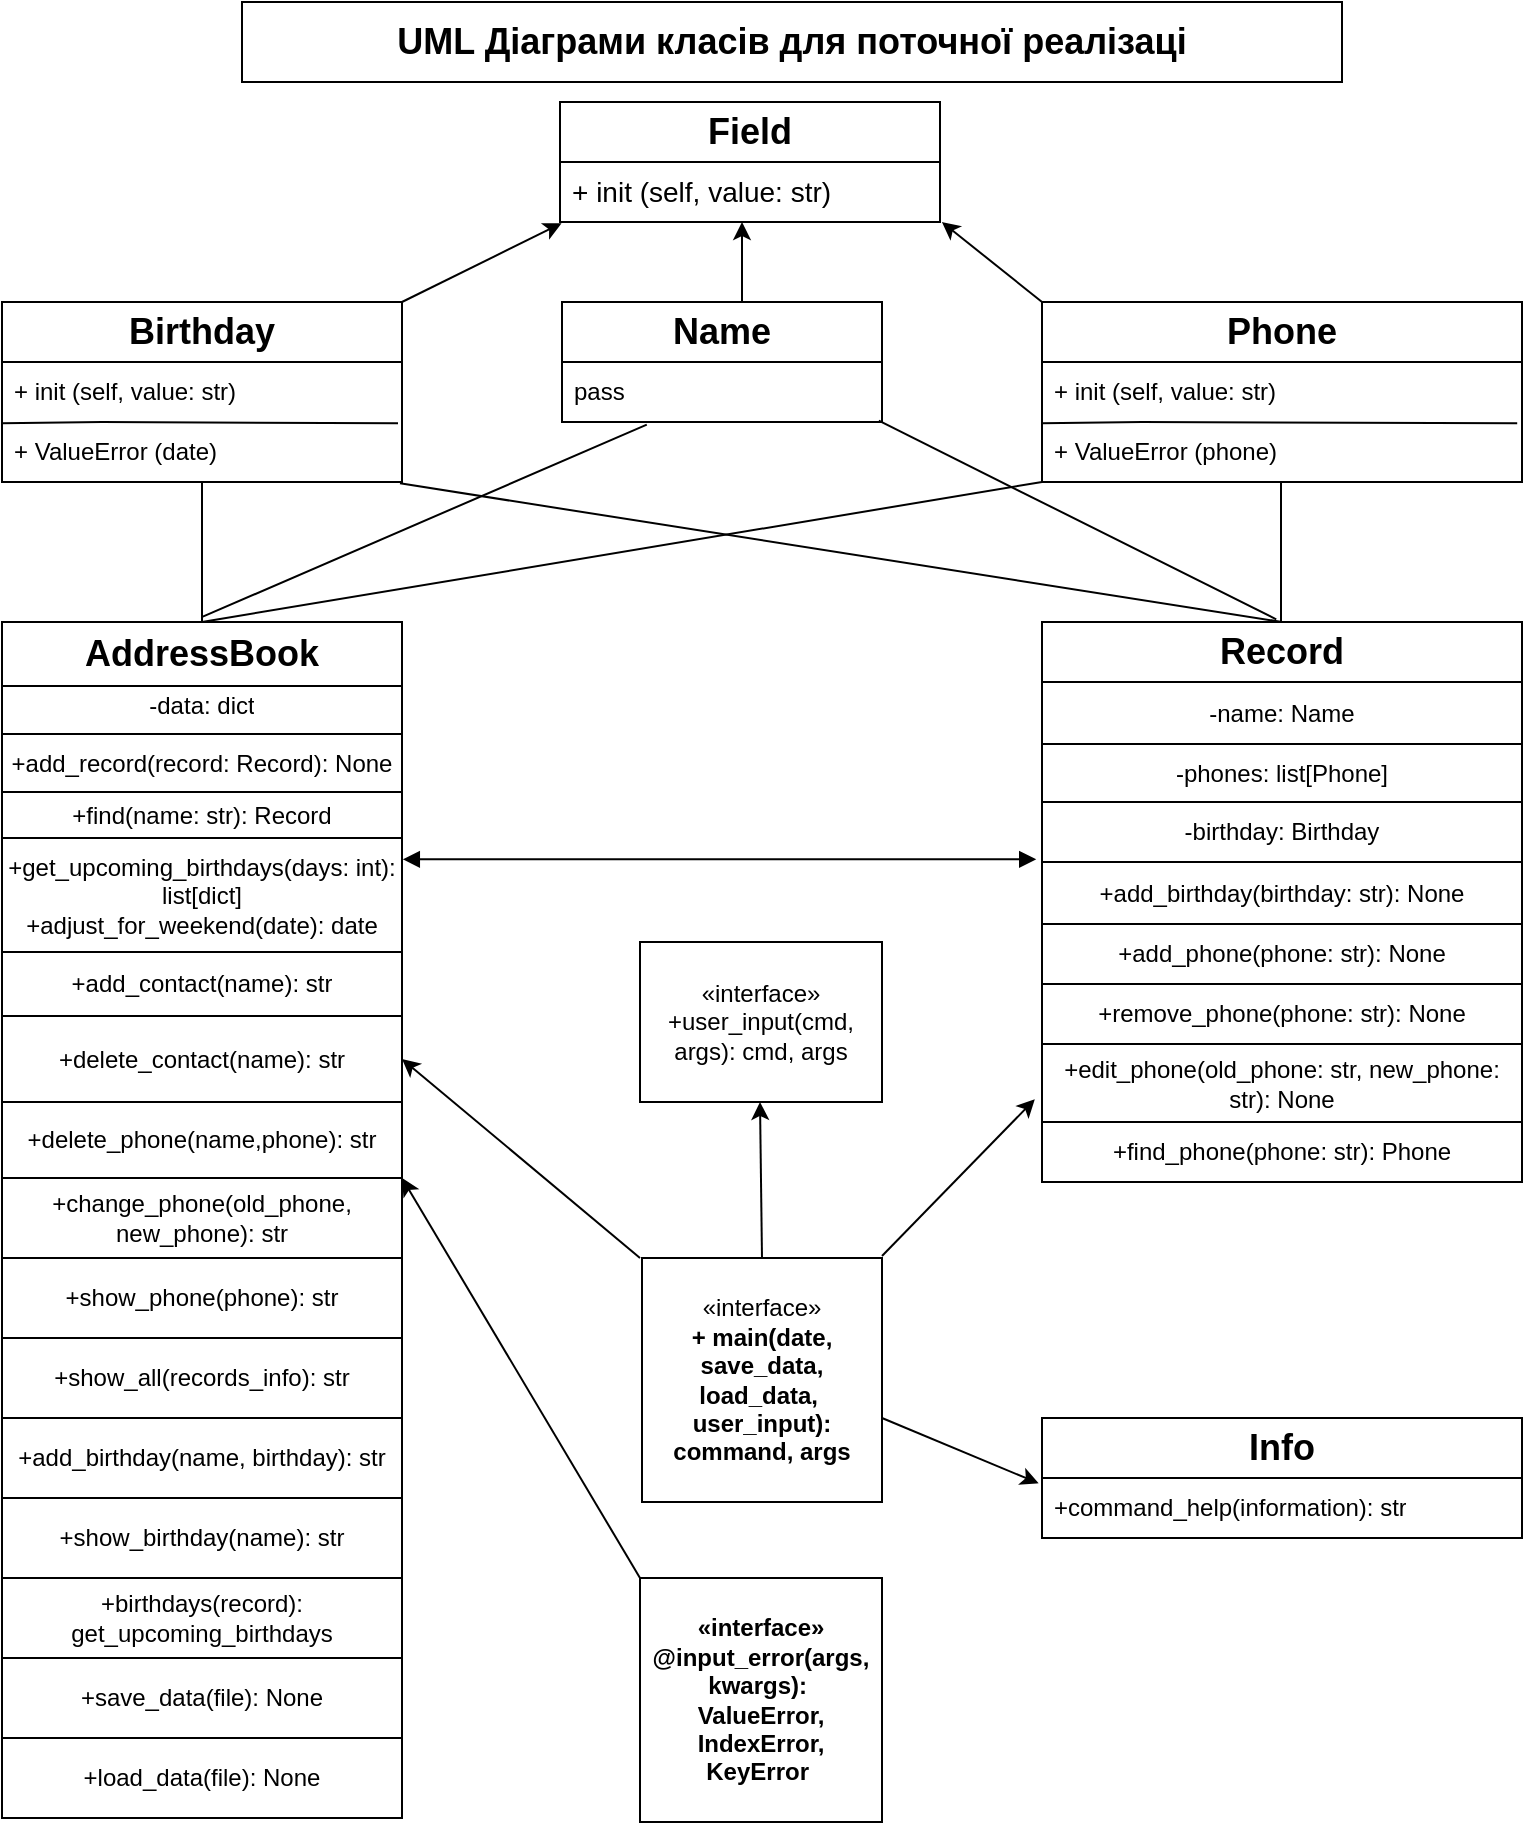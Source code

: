 <mxfile version="24.5.2" type="github">
  <diagram name="Page-1" id="b5b7bab2-c9e2-2cf4-8b2a-24fd1a2a6d21">
    <mxGraphModel dx="1221" dy="652" grid="1" gridSize="10" guides="1" tooltips="1" connect="1" arrows="1" fold="1" page="1" pageScale="1" pageWidth="827" pageHeight="1169" background="none" math="0" shadow="0">
      <root>
        <mxCell id="0" />
        <mxCell id="1" parent="0" />
        <mxCell id="NT-Q8TbCKtP1dzU-l-f0-1" value="" style="shape=table;startSize=0;container=1;collapsible=0;childLayout=tableLayout;" parent="1" vertex="1">
          <mxGeometry x="160" y="10" width="550" height="40" as="geometry" />
        </mxCell>
        <mxCell id="NT-Q8TbCKtP1dzU-l-f0-2" value="" style="shape=tableRow;horizontal=0;startSize=0;swimlaneHead=0;swimlaneBody=0;strokeColor=inherit;top=0;left=0;bottom=0;right=0;collapsible=0;dropTarget=0;fillColor=none;points=[[0,0.5],[1,0.5]];portConstraint=eastwest;" parent="NT-Q8TbCKtP1dzU-l-f0-1" vertex="1">
          <mxGeometry width="550" height="40" as="geometry" />
        </mxCell>
        <mxCell id="NT-Q8TbCKtP1dzU-l-f0-3" value="&lt;font style=&quot;font-size: 18px;&quot;&gt;&lt;b&gt;UML Діаграми класів для поточної реалізаці&lt;/b&gt;&lt;/font&gt;" style="shape=partialRectangle;html=1;whiteSpace=wrap;connectable=0;strokeColor=inherit;overflow=hidden;fillColor=none;top=0;left=0;bottom=0;right=0;pointerEvents=1;" parent="NT-Q8TbCKtP1dzU-l-f0-2" vertex="1">
          <mxGeometry width="550" height="40" as="geometry">
            <mxRectangle width="550" height="40" as="alternateBounds" />
          </mxGeometry>
        </mxCell>
        <mxCell id="NT-Q8TbCKtP1dzU-l-f0-13" value="" style="endArrow=none;html=1;rounded=0;" parent="1" edge="1">
          <mxGeometry width="50" height="50" relative="1" as="geometry">
            <mxPoint x="340" y="250" as="sourcePoint" />
            <mxPoint x="340" y="250" as="targetPoint" />
          </mxGeometry>
        </mxCell>
        <mxCell id="NT-Q8TbCKtP1dzU-l-f0-16" value="&lt;font style=&quot;font-size: 18px;&quot;&gt;&lt;b&gt;Field&lt;/b&gt;&lt;/font&gt;" style="swimlane;fontStyle=0;childLayout=stackLayout;horizontal=1;startSize=30;horizontalStack=0;resizeParent=1;resizeParentMax=0;resizeLast=0;collapsible=1;marginBottom=0;whiteSpace=wrap;html=1;" parent="1" vertex="1">
          <mxGeometry x="319" y="60" width="190" height="60" as="geometry">
            <mxRectangle x="319" y="60" width="80" height="40" as="alternateBounds" />
          </mxGeometry>
        </mxCell>
        <mxCell id="NT-Q8TbCKtP1dzU-l-f0-17" value="&lt;font style=&quot;font-size: 14px;&quot;&gt;+ init (self, value: str)&lt;/font&gt;" style="text;strokeColor=none;fillColor=none;align=left;verticalAlign=middle;spacingLeft=4;spacingRight=4;overflow=hidden;points=[[0,0.5],[1,0.5]];portConstraint=eastwest;rotatable=0;whiteSpace=wrap;html=1;" parent="NT-Q8TbCKtP1dzU-l-f0-16" vertex="1">
          <mxGeometry y="30" width="190" height="30" as="geometry" />
        </mxCell>
        <mxCell id="NT-Q8TbCKtP1dzU-l-f0-24" value="&lt;font style=&quot;font-size: 18px;&quot;&gt;&lt;b&gt;Birthday&lt;/b&gt;&lt;/font&gt;" style="swimlane;fontStyle=0;childLayout=stackLayout;horizontal=1;startSize=30;horizontalStack=0;resizeParent=1;resizeParentMax=0;resizeLast=0;collapsible=1;marginBottom=0;whiteSpace=wrap;html=1;" parent="1" vertex="1">
          <mxGeometry x="40" y="160" width="200" height="90" as="geometry" />
        </mxCell>
        <mxCell id="NT-Q8TbCKtP1dzU-l-f0-41" value="" style="endArrow=none;html=1;rounded=0;entryX=0.99;entryY=0.022;entryDx=0;entryDy=0;entryPerimeter=0;exitX=0;exitY=0.022;exitDx=0;exitDy=0;exitPerimeter=0;" parent="NT-Q8TbCKtP1dzU-l-f0-24" source="NT-Q8TbCKtP1dzU-l-f0-26" target="NT-Q8TbCKtP1dzU-l-f0-26" edge="1">
          <mxGeometry width="50" height="50" relative="1" as="geometry">
            <mxPoint x="20" y="70" as="sourcePoint" />
            <mxPoint x="70" y="20" as="targetPoint" />
            <Array as="points">
              <mxPoint x="50" y="60" />
            </Array>
          </mxGeometry>
        </mxCell>
        <mxCell id="NT-Q8TbCKtP1dzU-l-f0-25" value="+ init (self, value: str)" style="text;strokeColor=none;fillColor=none;align=left;verticalAlign=middle;spacingLeft=4;spacingRight=4;overflow=hidden;points=[[0,0.5],[1,0.5]];portConstraint=eastwest;rotatable=0;whiteSpace=wrap;html=1;" parent="NT-Q8TbCKtP1dzU-l-f0-24" vertex="1">
          <mxGeometry y="30" width="200" height="30" as="geometry" />
        </mxCell>
        <mxCell id="NT-Q8TbCKtP1dzU-l-f0-26" value="+ ValueError (date)" style="text;strokeColor=none;fillColor=none;align=left;verticalAlign=middle;spacingLeft=4;spacingRight=4;overflow=hidden;points=[[0,0.5],[1,0.5]];portConstraint=eastwest;rotatable=0;whiteSpace=wrap;html=1;" parent="NT-Q8TbCKtP1dzU-l-f0-24" vertex="1">
          <mxGeometry y="60" width="200" height="30" as="geometry" />
        </mxCell>
        <mxCell id="NT-Q8TbCKtP1dzU-l-f0-28" value="&lt;font style=&quot;font-size: 18px;&quot;&gt;&lt;b&gt;Name&lt;/b&gt;&lt;/font&gt;" style="swimlane;fontStyle=0;childLayout=stackLayout;horizontal=1;startSize=30;horizontalStack=0;resizeParent=1;resizeParentMax=0;resizeLast=0;collapsible=1;marginBottom=0;whiteSpace=wrap;html=1;" parent="1" vertex="1">
          <mxGeometry x="320" y="160" width="160" height="60" as="geometry" />
        </mxCell>
        <mxCell id="NT-Q8TbCKtP1dzU-l-f0-29" value="pass" style="text;strokeColor=none;fillColor=none;align=left;verticalAlign=middle;spacingLeft=4;spacingRight=4;overflow=hidden;points=[[0,0.5],[1,0.5]];portConstraint=eastwest;rotatable=0;whiteSpace=wrap;html=1;" parent="NT-Q8TbCKtP1dzU-l-f0-28" vertex="1">
          <mxGeometry y="30" width="160" height="30" as="geometry" />
        </mxCell>
        <mxCell id="NT-Q8TbCKtP1dzU-l-f0-42" value="&lt;font style=&quot;font-size: 18px;&quot;&gt;&lt;b&gt;Phone&lt;/b&gt;&lt;/font&gt;" style="swimlane;fontStyle=0;childLayout=stackLayout;horizontal=1;startSize=30;horizontalStack=0;resizeParent=1;resizeParentMax=0;resizeLast=0;collapsible=1;marginBottom=0;whiteSpace=wrap;html=1;" parent="1" vertex="1">
          <mxGeometry x="560" y="160" width="240" height="90" as="geometry" />
        </mxCell>
        <mxCell id="NT-Q8TbCKtP1dzU-l-f0-43" value="" style="endArrow=none;html=1;rounded=0;entryX=0.99;entryY=0.022;entryDx=0;entryDy=0;entryPerimeter=0;exitX=0;exitY=0.022;exitDx=0;exitDy=0;exitPerimeter=0;" parent="NT-Q8TbCKtP1dzU-l-f0-42" source="NT-Q8TbCKtP1dzU-l-f0-45" target="NT-Q8TbCKtP1dzU-l-f0-45" edge="1">
          <mxGeometry width="50" height="50" relative="1" as="geometry">
            <mxPoint x="20" y="70" as="sourcePoint" />
            <mxPoint x="70" y="20" as="targetPoint" />
            <Array as="points">
              <mxPoint x="50" y="60" />
            </Array>
          </mxGeometry>
        </mxCell>
        <mxCell id="NT-Q8TbCKtP1dzU-l-f0-44" value="+ init (self, value: str)" style="text;strokeColor=none;fillColor=none;align=left;verticalAlign=middle;spacingLeft=4;spacingRight=4;overflow=hidden;points=[[0,0.5],[1,0.5]];portConstraint=eastwest;rotatable=0;whiteSpace=wrap;html=1;" parent="NT-Q8TbCKtP1dzU-l-f0-42" vertex="1">
          <mxGeometry y="30" width="240" height="30" as="geometry" />
        </mxCell>
        <mxCell id="NT-Q8TbCKtP1dzU-l-f0-45" value="+ ValueError (phone)" style="text;strokeColor=none;fillColor=none;align=left;verticalAlign=middle;spacingLeft=4;spacingRight=4;overflow=hidden;points=[[0,0.5],[1,0.5]];portConstraint=eastwest;rotatable=0;whiteSpace=wrap;html=1;" parent="NT-Q8TbCKtP1dzU-l-f0-42" vertex="1">
          <mxGeometry y="60" width="240" height="30" as="geometry" />
        </mxCell>
        <mxCell id="NT-Q8TbCKtP1dzU-l-f0-46" value="" style="endArrow=classic;html=1;rounded=0;entryX=0.004;entryY=1.022;entryDx=0;entryDy=0;entryPerimeter=0;" parent="1" target="NT-Q8TbCKtP1dzU-l-f0-17" edge="1">
          <mxGeometry width="50" height="50" relative="1" as="geometry">
            <mxPoint x="240" y="160" as="sourcePoint" />
            <mxPoint x="290" y="110" as="targetPoint" />
            <Array as="points" />
          </mxGeometry>
        </mxCell>
        <mxCell id="NT-Q8TbCKtP1dzU-l-f0-47" value="" style="endArrow=classic;html=1;rounded=0;" parent="1" edge="1">
          <mxGeometry width="50" height="50" relative="1" as="geometry">
            <mxPoint x="410" y="160" as="sourcePoint" />
            <mxPoint x="410" y="120" as="targetPoint" />
          </mxGeometry>
        </mxCell>
        <mxCell id="NT-Q8TbCKtP1dzU-l-f0-48" value="" style="endArrow=classic;html=1;rounded=0;entryX=1.005;entryY=1;entryDx=0;entryDy=0;entryPerimeter=0;" parent="1" target="NT-Q8TbCKtP1dzU-l-f0-17" edge="1">
          <mxGeometry width="50" height="50" relative="1" as="geometry">
            <mxPoint x="560" y="160" as="sourcePoint" />
            <mxPoint x="610" y="110" as="targetPoint" />
          </mxGeometry>
        </mxCell>
        <mxCell id="qCKaYqf2jKuYFBcPwWcD-1" value="" style="shape=table;startSize=0;container=1;collapsible=0;childLayout=tableLayout;" vertex="1" parent="1">
          <mxGeometry x="560" y="320" width="240" height="280" as="geometry" />
        </mxCell>
        <mxCell id="qCKaYqf2jKuYFBcPwWcD-2" value="" style="shape=tableRow;horizontal=0;startSize=0;swimlaneHead=0;swimlaneBody=0;strokeColor=inherit;top=0;left=0;bottom=0;right=0;collapsible=0;dropTarget=0;fillColor=none;points=[[0,0.5],[1,0.5]];portConstraint=eastwest;" vertex="1" parent="qCKaYqf2jKuYFBcPwWcD-1">
          <mxGeometry width="240" height="30" as="geometry" />
        </mxCell>
        <mxCell id="qCKaYqf2jKuYFBcPwWcD-3" value="&lt;b&gt;&lt;font style=&quot;font-size: 18px;&quot;&gt;Record&lt;/font&gt;&lt;/b&gt;" style="shape=partialRectangle;html=1;whiteSpace=wrap;connectable=0;strokeColor=inherit;overflow=hidden;fillColor=none;top=0;left=0;bottom=0;right=0;pointerEvents=1;" vertex="1" parent="qCKaYqf2jKuYFBcPwWcD-2">
          <mxGeometry width="240" height="30" as="geometry">
            <mxRectangle width="240" height="30" as="alternateBounds" />
          </mxGeometry>
        </mxCell>
        <mxCell id="qCKaYqf2jKuYFBcPwWcD-4" value="" style="shape=tableRow;horizontal=0;startSize=0;swimlaneHead=0;swimlaneBody=0;strokeColor=inherit;top=0;left=0;bottom=0;right=0;collapsible=0;dropTarget=0;fillColor=none;points=[[0,0.5],[1,0.5]];portConstraint=eastwest;" vertex="1" parent="qCKaYqf2jKuYFBcPwWcD-1">
          <mxGeometry y="30" width="240" height="31" as="geometry" />
        </mxCell>
        <mxCell id="qCKaYqf2jKuYFBcPwWcD-5" value="-name: Name" style="shape=partialRectangle;html=1;whiteSpace=wrap;connectable=0;strokeColor=inherit;overflow=hidden;fillColor=none;top=0;left=0;bottom=0;right=0;pointerEvents=1;" vertex="1" parent="qCKaYqf2jKuYFBcPwWcD-4">
          <mxGeometry width="240" height="31" as="geometry">
            <mxRectangle width="240" height="31" as="alternateBounds" />
          </mxGeometry>
        </mxCell>
        <mxCell id="qCKaYqf2jKuYFBcPwWcD-6" value="" style="shape=tableRow;horizontal=0;startSize=0;swimlaneHead=0;swimlaneBody=0;strokeColor=inherit;top=0;left=0;bottom=0;right=0;collapsible=0;dropTarget=0;fillColor=none;points=[[0,0.5],[1,0.5]];portConstraint=eastwest;" vertex="1" parent="qCKaYqf2jKuYFBcPwWcD-1">
          <mxGeometry y="61" width="240" height="29" as="geometry" />
        </mxCell>
        <mxCell id="qCKaYqf2jKuYFBcPwWcD-7" value="-phones: list[Phone]" style="shape=partialRectangle;html=1;whiteSpace=wrap;connectable=0;strokeColor=inherit;overflow=hidden;fillColor=none;top=0;left=0;bottom=0;right=0;pointerEvents=1;" vertex="1" parent="qCKaYqf2jKuYFBcPwWcD-6">
          <mxGeometry width="240" height="29" as="geometry">
            <mxRectangle width="240" height="29" as="alternateBounds" />
          </mxGeometry>
        </mxCell>
        <mxCell id="qCKaYqf2jKuYFBcPwWcD-8" value="" style="shape=tableRow;horizontal=0;startSize=0;swimlaneHead=0;swimlaneBody=0;strokeColor=inherit;top=0;left=0;bottom=0;right=0;collapsible=0;dropTarget=0;fillColor=none;points=[[0,0.5],[1,0.5]];portConstraint=eastwest;" vertex="1" parent="qCKaYqf2jKuYFBcPwWcD-1">
          <mxGeometry y="90" width="240" height="30" as="geometry" />
        </mxCell>
        <mxCell id="qCKaYqf2jKuYFBcPwWcD-9" value="-birthday: Birthday" style="shape=partialRectangle;html=1;whiteSpace=wrap;connectable=0;strokeColor=inherit;overflow=hidden;fillColor=none;top=0;left=0;bottom=0;right=0;pointerEvents=1;" vertex="1" parent="qCKaYqf2jKuYFBcPwWcD-8">
          <mxGeometry width="240" height="30" as="geometry">
            <mxRectangle width="240" height="30" as="alternateBounds" />
          </mxGeometry>
        </mxCell>
        <mxCell id="qCKaYqf2jKuYFBcPwWcD-10" value="" style="shape=tableRow;horizontal=0;startSize=0;swimlaneHead=0;swimlaneBody=0;strokeColor=inherit;top=0;left=0;bottom=0;right=0;collapsible=0;dropTarget=0;fillColor=none;points=[[0,0.5],[1,0.5]];portConstraint=eastwest;" vertex="1" parent="qCKaYqf2jKuYFBcPwWcD-1">
          <mxGeometry y="120" width="240" height="31" as="geometry" />
        </mxCell>
        <mxCell id="qCKaYqf2jKuYFBcPwWcD-11" value="+add_birthday(birthday: str): None" style="shape=partialRectangle;html=1;whiteSpace=wrap;connectable=0;strokeColor=inherit;overflow=hidden;fillColor=none;top=0;left=0;bottom=0;right=0;pointerEvents=1;" vertex="1" parent="qCKaYqf2jKuYFBcPwWcD-10">
          <mxGeometry width="240" height="31" as="geometry">
            <mxRectangle width="240" height="31" as="alternateBounds" />
          </mxGeometry>
        </mxCell>
        <mxCell id="qCKaYqf2jKuYFBcPwWcD-12" value="" style="shape=tableRow;horizontal=0;startSize=0;swimlaneHead=0;swimlaneBody=0;strokeColor=inherit;top=0;left=0;bottom=0;right=0;collapsible=0;dropTarget=0;fillColor=none;points=[[0,0.5],[1,0.5]];portConstraint=eastwest;" vertex="1" parent="qCKaYqf2jKuYFBcPwWcD-1">
          <mxGeometry y="151" width="240" height="30" as="geometry" />
        </mxCell>
        <mxCell id="qCKaYqf2jKuYFBcPwWcD-13" value="+add_phone(phone: str): None" style="shape=partialRectangle;html=1;whiteSpace=wrap;connectable=0;strokeColor=inherit;overflow=hidden;fillColor=none;top=0;left=0;bottom=0;right=0;pointerEvents=1;" vertex="1" parent="qCKaYqf2jKuYFBcPwWcD-12">
          <mxGeometry width="240" height="30" as="geometry">
            <mxRectangle width="240" height="30" as="alternateBounds" />
          </mxGeometry>
        </mxCell>
        <mxCell id="qCKaYqf2jKuYFBcPwWcD-14" value="" style="shape=tableRow;horizontal=0;startSize=0;swimlaneHead=0;swimlaneBody=0;strokeColor=inherit;top=0;left=0;bottom=0;right=0;collapsible=0;dropTarget=0;fillColor=none;points=[[0,0.5],[1,0.5]];portConstraint=eastwest;" vertex="1" parent="qCKaYqf2jKuYFBcPwWcD-1">
          <mxGeometry y="181" width="240" height="30" as="geometry" />
        </mxCell>
        <mxCell id="qCKaYqf2jKuYFBcPwWcD-15" value="+remove_phone(phone: str): None" style="shape=partialRectangle;html=1;whiteSpace=wrap;connectable=0;strokeColor=inherit;overflow=hidden;fillColor=none;top=0;left=0;bottom=0;right=0;pointerEvents=1;" vertex="1" parent="qCKaYqf2jKuYFBcPwWcD-14">
          <mxGeometry width="240" height="30" as="geometry">
            <mxRectangle width="240" height="30" as="alternateBounds" />
          </mxGeometry>
        </mxCell>
        <mxCell id="qCKaYqf2jKuYFBcPwWcD-16" value="" style="shape=tableRow;horizontal=0;startSize=0;swimlaneHead=0;swimlaneBody=0;strokeColor=inherit;top=0;left=0;bottom=0;right=0;collapsible=0;dropTarget=0;fillColor=none;points=[[0,0.5],[1,0.5]];portConstraint=eastwest;" vertex="1" parent="qCKaYqf2jKuYFBcPwWcD-1">
          <mxGeometry y="211" width="240" height="39" as="geometry" />
        </mxCell>
        <mxCell id="qCKaYqf2jKuYFBcPwWcD-17" value="+edit_phone(old_phone: str, new_phone: str): None" style="shape=partialRectangle;html=1;whiteSpace=wrap;connectable=0;strokeColor=inherit;overflow=hidden;fillColor=none;top=0;left=0;bottom=0;right=0;pointerEvents=1;" vertex="1" parent="qCKaYqf2jKuYFBcPwWcD-16">
          <mxGeometry width="240" height="39" as="geometry">
            <mxRectangle width="240" height="39" as="alternateBounds" />
          </mxGeometry>
        </mxCell>
        <mxCell id="qCKaYqf2jKuYFBcPwWcD-18" value="" style="shape=tableRow;horizontal=0;startSize=0;swimlaneHead=0;swimlaneBody=0;strokeColor=inherit;top=0;left=0;bottom=0;right=0;collapsible=0;dropTarget=0;fillColor=none;points=[[0,0.5],[1,0.5]];portConstraint=eastwest;" vertex="1" parent="qCKaYqf2jKuYFBcPwWcD-1">
          <mxGeometry y="250" width="240" height="30" as="geometry" />
        </mxCell>
        <mxCell id="qCKaYqf2jKuYFBcPwWcD-19" value="+find_phone(phone: str): Phone" style="shape=partialRectangle;html=1;whiteSpace=wrap;connectable=0;strokeColor=inherit;overflow=hidden;fillColor=none;top=0;left=0;bottom=0;right=0;pointerEvents=1;" vertex="1" parent="qCKaYqf2jKuYFBcPwWcD-18">
          <mxGeometry width="240" height="30" as="geometry">
            <mxRectangle width="240" height="30" as="alternateBounds" />
          </mxGeometry>
        </mxCell>
        <mxCell id="qCKaYqf2jKuYFBcPwWcD-20" value="" style="shape=table;startSize=0;container=1;collapsible=0;childLayout=tableLayout;" vertex="1" parent="1">
          <mxGeometry x="40" y="320" width="200" height="240" as="geometry" />
        </mxCell>
        <mxCell id="qCKaYqf2jKuYFBcPwWcD-21" value="" style="shape=tableRow;horizontal=0;startSize=0;swimlaneHead=0;swimlaneBody=0;strokeColor=inherit;top=0;left=0;bottom=0;right=0;collapsible=0;dropTarget=0;fillColor=none;points=[[0,0.5],[1,0.5]];portConstraint=eastwest;" vertex="1" parent="qCKaYqf2jKuYFBcPwWcD-20">
          <mxGeometry width="200" height="32" as="geometry" />
        </mxCell>
        <mxCell id="qCKaYqf2jKuYFBcPwWcD-22" value="&lt;b&gt;&lt;font style=&quot;font-size: 18px;&quot;&gt;AddressBook&lt;/font&gt;&lt;/b&gt;" style="shape=partialRectangle;html=1;whiteSpace=wrap;connectable=0;strokeColor=inherit;overflow=hidden;fillColor=none;top=0;left=0;bottom=0;right=0;pointerEvents=1;" vertex="1" parent="qCKaYqf2jKuYFBcPwWcD-21">
          <mxGeometry width="200" height="32" as="geometry">
            <mxRectangle width="200" height="32" as="alternateBounds" />
          </mxGeometry>
        </mxCell>
        <mxCell id="qCKaYqf2jKuYFBcPwWcD-23" value="" style="shape=tableRow;horizontal=0;startSize=0;swimlaneHead=0;swimlaneBody=0;strokeColor=inherit;top=0;left=0;bottom=0;right=0;collapsible=0;dropTarget=0;fillColor=none;points=[[0,0.5],[1,0.5]];portConstraint=eastwest;" vertex="1" parent="qCKaYqf2jKuYFBcPwWcD-20">
          <mxGeometry y="32" width="200" height="24" as="geometry" />
        </mxCell>
        <mxCell id="qCKaYqf2jKuYFBcPwWcD-24" value="&lt;div&gt;-data: dict&lt;br&gt;&lt;/div&gt;&lt;div&gt;&lt;br&gt;&lt;/div&gt;" style="shape=partialRectangle;html=1;whiteSpace=wrap;connectable=0;strokeColor=inherit;overflow=hidden;fillColor=none;top=0;left=0;bottom=0;right=0;pointerEvents=1;" vertex="1" parent="qCKaYqf2jKuYFBcPwWcD-23">
          <mxGeometry width="200" height="24" as="geometry">
            <mxRectangle width="200" height="24" as="alternateBounds" />
          </mxGeometry>
        </mxCell>
        <mxCell id="qCKaYqf2jKuYFBcPwWcD-25" value="" style="shape=tableRow;horizontal=0;startSize=0;swimlaneHead=0;swimlaneBody=0;strokeColor=inherit;top=0;left=0;bottom=0;right=0;collapsible=0;dropTarget=0;fillColor=none;points=[[0,0.5],[1,0.5]];portConstraint=eastwest;" vertex="1" parent="qCKaYqf2jKuYFBcPwWcD-20">
          <mxGeometry y="56" width="200" height="29" as="geometry" />
        </mxCell>
        <mxCell id="qCKaYqf2jKuYFBcPwWcD-26" value="+add_record(record: Record): None" style="shape=partialRectangle;html=1;whiteSpace=wrap;connectable=0;strokeColor=inherit;overflow=hidden;fillColor=none;top=0;left=0;bottom=0;right=0;pointerEvents=1;" vertex="1" parent="qCKaYqf2jKuYFBcPwWcD-25">
          <mxGeometry width="200" height="29" as="geometry">
            <mxRectangle width="200" height="29" as="alternateBounds" />
          </mxGeometry>
        </mxCell>
        <mxCell id="qCKaYqf2jKuYFBcPwWcD-27" value="" style="shape=tableRow;horizontal=0;startSize=0;swimlaneHead=0;swimlaneBody=0;strokeColor=inherit;top=0;left=0;bottom=0;right=0;collapsible=0;dropTarget=0;fillColor=none;points=[[0,0.5],[1,0.5]];portConstraint=eastwest;" vertex="1" parent="qCKaYqf2jKuYFBcPwWcD-20">
          <mxGeometry y="85" width="200" height="23" as="geometry" />
        </mxCell>
        <mxCell id="qCKaYqf2jKuYFBcPwWcD-28" value="+find(name: str): Record" style="shape=partialRectangle;html=1;whiteSpace=wrap;connectable=0;strokeColor=inherit;overflow=hidden;fillColor=none;top=0;left=0;bottom=0;right=0;pointerEvents=1;" vertex="1" parent="qCKaYqf2jKuYFBcPwWcD-27">
          <mxGeometry width="200" height="23" as="geometry">
            <mxRectangle width="200" height="23" as="alternateBounds" />
          </mxGeometry>
        </mxCell>
        <mxCell id="qCKaYqf2jKuYFBcPwWcD-29" value="" style="shape=tableRow;horizontal=0;startSize=0;swimlaneHead=0;swimlaneBody=0;strokeColor=inherit;top=0;left=0;bottom=0;right=0;collapsible=0;dropTarget=0;fillColor=none;points=[[0,0.5],[1,0.5]];portConstraint=eastwest;" vertex="1" parent="qCKaYqf2jKuYFBcPwWcD-20">
          <mxGeometry y="108" width="200" height="57" as="geometry" />
        </mxCell>
        <mxCell id="qCKaYqf2jKuYFBcPwWcD-30" value="+get_upcoming_birthdays(days: int): list[dict]&lt;div&gt;+adjust_for_weekend(date): date&lt;/div&gt;" style="shape=partialRectangle;html=1;whiteSpace=wrap;connectable=0;strokeColor=inherit;overflow=hidden;fillColor=none;top=0;left=0;bottom=0;right=0;pointerEvents=1;" vertex="1" parent="qCKaYqf2jKuYFBcPwWcD-29">
          <mxGeometry width="200" height="57" as="geometry">
            <mxRectangle width="200" height="57" as="alternateBounds" />
          </mxGeometry>
        </mxCell>
        <mxCell id="qCKaYqf2jKuYFBcPwWcD-31" value="" style="shape=tableRow;horizontal=0;startSize=0;swimlaneHead=0;swimlaneBody=0;strokeColor=inherit;top=0;left=0;bottom=0;right=0;collapsible=0;dropTarget=0;fillColor=none;points=[[0,0.5],[1,0.5]];portConstraint=eastwest;" vertex="1" parent="qCKaYqf2jKuYFBcPwWcD-20">
          <mxGeometry y="165" width="200" height="32" as="geometry" />
        </mxCell>
        <mxCell id="qCKaYqf2jKuYFBcPwWcD-32" value="+add_contact(name): str" style="shape=partialRectangle;html=1;whiteSpace=wrap;connectable=0;strokeColor=inherit;overflow=hidden;fillColor=none;top=0;left=0;bottom=0;right=0;pointerEvents=1;" vertex="1" parent="qCKaYqf2jKuYFBcPwWcD-31">
          <mxGeometry width="200" height="32" as="geometry">
            <mxRectangle width="200" height="32" as="alternateBounds" />
          </mxGeometry>
        </mxCell>
        <mxCell id="qCKaYqf2jKuYFBcPwWcD-33" value="" style="shape=tableRow;horizontal=0;startSize=0;swimlaneHead=0;swimlaneBody=0;strokeColor=inherit;top=0;left=0;bottom=0;right=0;collapsible=0;dropTarget=0;fillColor=none;points=[[0,0.5],[1,0.5]];portConstraint=eastwest;" vertex="1" parent="qCKaYqf2jKuYFBcPwWcD-20">
          <mxGeometry y="197" width="200" height="43" as="geometry" />
        </mxCell>
        <mxCell id="qCKaYqf2jKuYFBcPwWcD-34" value="+delete_contact(name): str" style="shape=partialRectangle;html=1;whiteSpace=wrap;connectable=0;strokeColor=inherit;overflow=hidden;fillColor=none;top=0;left=0;bottom=0;right=0;pointerEvents=1;" vertex="1" parent="qCKaYqf2jKuYFBcPwWcD-33">
          <mxGeometry width="200" height="43" as="geometry">
            <mxRectangle width="200" height="43" as="alternateBounds" />
          </mxGeometry>
        </mxCell>
        <mxCell id="qCKaYqf2jKuYFBcPwWcD-35" value="+delete_phone(name,phone): str" style="rounded=0;whiteSpace=wrap;html=1;" vertex="1" parent="1">
          <mxGeometry x="40" y="560" width="200" height="38" as="geometry" />
        </mxCell>
        <mxCell id="qCKaYqf2jKuYFBcPwWcD-37" value="+change_phone(old_phone, new_phone): str" style="rounded=0;whiteSpace=wrap;html=1;" vertex="1" parent="1">
          <mxGeometry x="40" y="598" width="200" height="40" as="geometry" />
        </mxCell>
        <mxCell id="qCKaYqf2jKuYFBcPwWcD-38" value="+show_phone(phone): str" style="rounded=0;whiteSpace=wrap;html=1;" vertex="1" parent="1">
          <mxGeometry x="40" y="638" width="200" height="40" as="geometry" />
        </mxCell>
        <mxCell id="qCKaYqf2jKuYFBcPwWcD-39" value="+show_all(records_info): str" style="rounded=0;whiteSpace=wrap;html=1;" vertex="1" parent="1">
          <mxGeometry x="40" y="678" width="200" height="40" as="geometry" />
        </mxCell>
        <mxCell id="qCKaYqf2jKuYFBcPwWcD-40" value="+add_birthday(name, birthday): str" style="rounded=0;whiteSpace=wrap;html=1;" vertex="1" parent="1">
          <mxGeometry x="40" y="718" width="200" height="40" as="geometry" />
        </mxCell>
        <mxCell id="qCKaYqf2jKuYFBcPwWcD-41" value="+show_birthday(name): str" style="rounded=0;whiteSpace=wrap;html=1;" vertex="1" parent="1">
          <mxGeometry x="40" y="758" width="200" height="40" as="geometry" />
        </mxCell>
        <mxCell id="qCKaYqf2jKuYFBcPwWcD-42" value="+birthdays(record): get_upcoming_birthdays" style="rounded=0;whiteSpace=wrap;html=1;" vertex="1" parent="1">
          <mxGeometry x="40" y="798" width="200" height="40" as="geometry" />
        </mxCell>
        <mxCell id="qCKaYqf2jKuYFBcPwWcD-43" value="+save_data(file): None" style="rounded=0;whiteSpace=wrap;html=1;" vertex="1" parent="1">
          <mxGeometry x="40" y="838" width="200" height="40" as="geometry" />
        </mxCell>
        <mxCell id="qCKaYqf2jKuYFBcPwWcD-44" value="+load_data(file): None" style="rounded=0;whiteSpace=wrap;html=1;" vertex="1" parent="1">
          <mxGeometry x="40" y="878" width="200" height="40" as="geometry" />
        </mxCell>
        <mxCell id="qCKaYqf2jKuYFBcPwWcD-45" value="&lt;b&gt;&lt;font style=&quot;font-size: 18px;&quot;&gt;Info&lt;/font&gt;&lt;/b&gt;" style="swimlane;fontStyle=0;childLayout=stackLayout;horizontal=1;startSize=30;horizontalStack=0;resizeParent=1;resizeParentMax=0;resizeLast=0;collapsible=1;marginBottom=0;whiteSpace=wrap;html=1;" vertex="1" parent="1">
          <mxGeometry x="560" y="718" width="240" height="60" as="geometry" />
        </mxCell>
        <mxCell id="qCKaYqf2jKuYFBcPwWcD-46" value="+command_help(information): str" style="text;strokeColor=none;fillColor=none;align=left;verticalAlign=middle;spacingLeft=4;spacingRight=4;overflow=hidden;points=[[0,0.5],[1,0.5]];portConstraint=eastwest;rotatable=0;whiteSpace=wrap;html=1;" vertex="1" parent="qCKaYqf2jKuYFBcPwWcD-45">
          <mxGeometry y="30" width="240" height="30" as="geometry" />
        </mxCell>
        <mxCell id="qCKaYqf2jKuYFBcPwWcD-51" value="" style="endArrow=block;startArrow=block;endFill=1;startFill=1;html=1;rounded=0;entryX=-0.012;entryY=0.956;entryDx=0;entryDy=0;entryPerimeter=0;exitX=1.002;exitY=0.187;exitDx=0;exitDy=0;exitPerimeter=0;" edge="1" parent="1" source="qCKaYqf2jKuYFBcPwWcD-29" target="qCKaYqf2jKuYFBcPwWcD-8">
          <mxGeometry width="160" relative="1" as="geometry">
            <mxPoint x="250" y="430" as="sourcePoint" />
            <mxPoint x="490" y="430" as="targetPoint" />
          </mxGeometry>
        </mxCell>
        <mxCell id="qCKaYqf2jKuYFBcPwWcD-53" value="" style="endArrow=none;html=1;rounded=0;" edge="1" parent="1">
          <mxGeometry width="50" height="50" relative="1" as="geometry">
            <mxPoint x="140" y="320" as="sourcePoint" />
            <mxPoint x="140" y="250" as="targetPoint" />
          </mxGeometry>
        </mxCell>
        <mxCell id="qCKaYqf2jKuYFBcPwWcD-54" value="" style="endArrow=none;html=1;rounded=0;" edge="1" parent="1">
          <mxGeometry width="50" height="50" relative="1" as="geometry">
            <mxPoint x="679.5" y="320" as="sourcePoint" />
            <mxPoint x="679.5" y="250" as="targetPoint" />
          </mxGeometry>
        </mxCell>
        <mxCell id="qCKaYqf2jKuYFBcPwWcD-55" value="" style="endArrow=none;html=1;rounded=0;entryX=0.265;entryY=1.044;entryDx=0;entryDy=0;entryPerimeter=0;exitX=0.502;exitY=-0.083;exitDx=0;exitDy=0;exitPerimeter=0;" edge="1" parent="1" source="qCKaYqf2jKuYFBcPwWcD-21" target="NT-Q8TbCKtP1dzU-l-f0-29">
          <mxGeometry width="50" height="50" relative="1" as="geometry">
            <mxPoint x="240" y="330" as="sourcePoint" />
            <mxPoint x="240" y="260" as="targetPoint" />
          </mxGeometry>
        </mxCell>
        <mxCell id="qCKaYqf2jKuYFBcPwWcD-56" value="" style="endArrow=none;html=1;rounded=0;" edge="1" parent="1">
          <mxGeometry width="50" height="50" relative="1" as="geometry">
            <mxPoint x="140" y="320" as="sourcePoint" />
            <mxPoint x="560" y="250" as="targetPoint" />
          </mxGeometry>
        </mxCell>
        <mxCell id="qCKaYqf2jKuYFBcPwWcD-57" value="" style="endArrow=none;html=1;rounded=0;exitX=0.488;exitY=-0.044;exitDx=0;exitDy=0;exitPerimeter=0;entryX=0.99;entryY=0.978;entryDx=0;entryDy=0;entryPerimeter=0;" edge="1" parent="1" source="qCKaYqf2jKuYFBcPwWcD-2" target="NT-Q8TbCKtP1dzU-l-f0-29">
          <mxGeometry width="50" height="50" relative="1" as="geometry">
            <mxPoint x="414" y="360" as="sourcePoint" />
            <mxPoint x="490" y="230" as="targetPoint" />
          </mxGeometry>
        </mxCell>
        <mxCell id="qCKaYqf2jKuYFBcPwWcD-58" value="" style="endArrow=none;html=1;rounded=0;entryX=0.995;entryY=1.022;entryDx=0;entryDy=0;entryPerimeter=0;exitX=0.5;exitY=0;exitDx=0;exitDy=0;exitPerimeter=0;" edge="1" parent="1" source="qCKaYqf2jKuYFBcPwWcD-2" target="NT-Q8TbCKtP1dzU-l-f0-26">
          <mxGeometry width="50" height="50" relative="1" as="geometry">
            <mxPoint x="470" y="360" as="sourcePoint" />
            <mxPoint x="230" y="250" as="targetPoint" />
          </mxGeometry>
        </mxCell>
        <mxCell id="qCKaYqf2jKuYFBcPwWcD-59" value="«interface»&lt;br&gt;+user_input(cmd, args): cmd, args" style="html=1;whiteSpace=wrap;" vertex="1" parent="1">
          <mxGeometry x="359" y="480" width="121" height="80" as="geometry" />
        </mxCell>
        <mxCell id="qCKaYqf2jKuYFBcPwWcD-60" value="&lt;b&gt;«interface»&lt;br&gt;@input_error(args, kwargs):&amp;nbsp; ValueError, IndexError, KeyError&amp;nbsp;&lt;/b&gt;" style="html=1;whiteSpace=wrap;" vertex="1" parent="1">
          <mxGeometry x="359" y="798" width="121" height="122" as="geometry" />
        </mxCell>
        <mxCell id="qCKaYqf2jKuYFBcPwWcD-62" value="" style="endArrow=classic;html=1;rounded=0;entryX=1;entryY=0;entryDx=0;entryDy=0;exitX=0;exitY=0;exitDx=0;exitDy=0;" edge="1" parent="1" source="qCKaYqf2jKuYFBcPwWcD-60" target="qCKaYqf2jKuYFBcPwWcD-37">
          <mxGeometry width="50" height="50" relative="1" as="geometry">
            <mxPoint x="359" y="678" as="sourcePoint" />
            <mxPoint x="439" y="600" as="targetPoint" />
            <Array as="points" />
          </mxGeometry>
        </mxCell>
        <mxCell id="qCKaYqf2jKuYFBcPwWcD-63" value="«interface»&lt;br&gt;&lt;b&gt;+ main(date, save_data, load_data,&amp;nbsp; user_input): command, args&lt;/b&gt;" style="html=1;whiteSpace=wrap;" vertex="1" parent="1">
          <mxGeometry x="360" y="638" width="120" height="122" as="geometry" />
        </mxCell>
        <mxCell id="qCKaYqf2jKuYFBcPwWcD-64" value="" style="endArrow=classic;html=1;rounded=0;entryX=-0.015;entryY=0.709;entryDx=0;entryDy=0;entryPerimeter=0;" edge="1" parent="1" target="qCKaYqf2jKuYFBcPwWcD-16">
          <mxGeometry width="50" height="50" relative="1" as="geometry">
            <mxPoint x="480" y="637" as="sourcePoint" />
            <mxPoint x="560" y="598" as="targetPoint" />
            <Array as="points" />
          </mxGeometry>
        </mxCell>
        <mxCell id="qCKaYqf2jKuYFBcPwWcD-65" value="" style="endArrow=classic;html=1;rounded=0;entryX=1;entryY=0.5;entryDx=0;entryDy=0;" edge="1" parent="1" target="qCKaYqf2jKuYFBcPwWcD-33">
          <mxGeometry width="50" height="50" relative="1" as="geometry">
            <mxPoint x="359" y="638" as="sourcePoint" />
            <mxPoint x="435" y="560" as="targetPoint" />
            <Array as="points" />
          </mxGeometry>
        </mxCell>
        <mxCell id="qCKaYqf2jKuYFBcPwWcD-67" value="" style="endArrow=classic;html=1;rounded=0;exitX=0.5;exitY=0;exitDx=0;exitDy=0;" edge="1" parent="1" source="qCKaYqf2jKuYFBcPwWcD-63">
          <mxGeometry width="50" height="50" relative="1" as="geometry">
            <mxPoint x="420" y="628" as="sourcePoint" />
            <mxPoint x="419" y="560" as="targetPoint" />
            <Array as="points" />
          </mxGeometry>
        </mxCell>
        <mxCell id="qCKaYqf2jKuYFBcPwWcD-68" value="" style="endArrow=classic;html=1;rounded=0;entryX=-0.007;entryY=0.089;entryDx=0;entryDy=0;entryPerimeter=0;" edge="1" parent="1" target="qCKaYqf2jKuYFBcPwWcD-46">
          <mxGeometry width="50" height="50" relative="1" as="geometry">
            <mxPoint x="480" y="718" as="sourcePoint" />
            <mxPoint x="556" y="640" as="targetPoint" />
            <Array as="points" />
          </mxGeometry>
        </mxCell>
      </root>
    </mxGraphModel>
  </diagram>
</mxfile>
